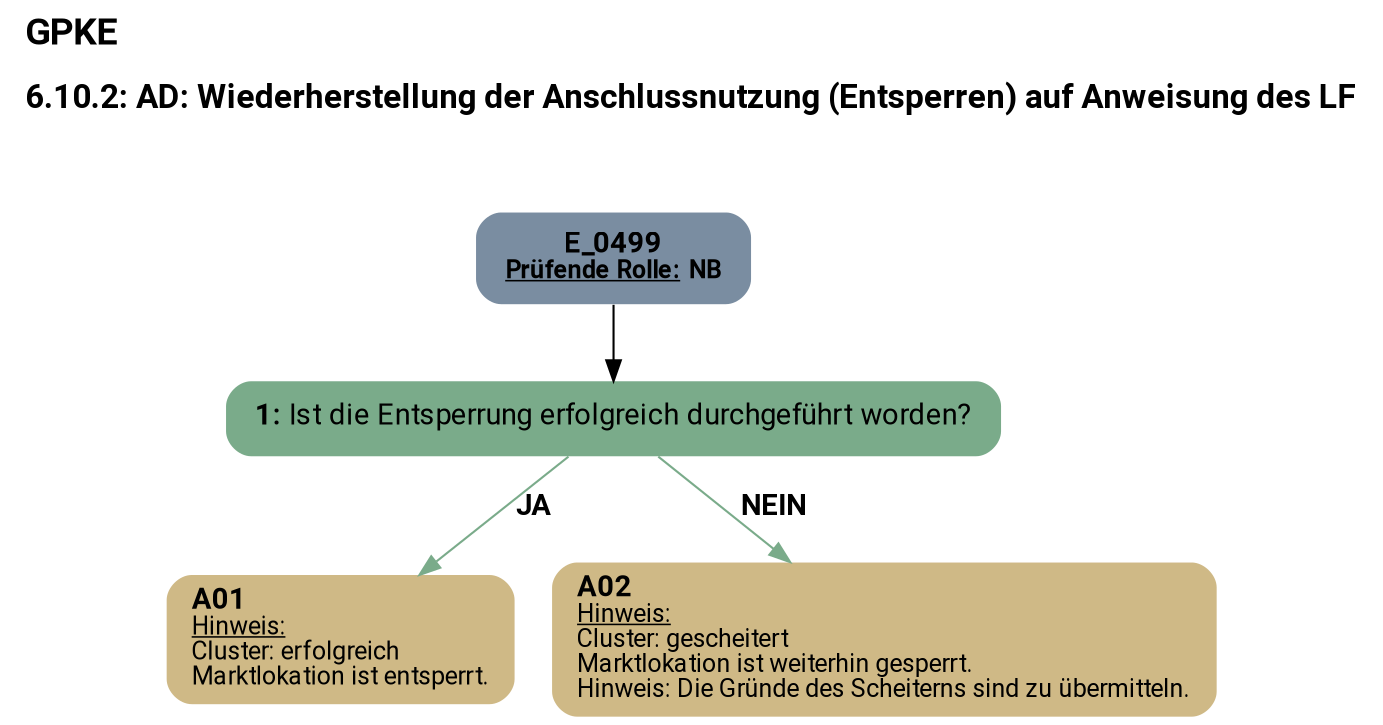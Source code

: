 digraph D {
    labelloc="t";
    label=<<B><FONT POINT-SIZE="18">GPKE</FONT></B><BR align="left"/><BR/><B><FONT POINT-SIZE="16">6.10.2: AD: Wiederherstellung der Anschlussnutzung (Entsperren) auf Anweisung des LF</FONT></B><BR align="left"/><BR/><BR/><BR/>>;
    ratio="compress";
    concentrate=true;
    pack=true;
    rankdir=TB;
    packmode="array";
    size="20,20";
    "Start" [margin="0.2,0.12", shape=box, style="filled,rounded", penwidth=0.0, fillcolor="#7a8da1", label=<<B>E_0499</B><BR align="center"/><FONT point-size="12"><B><U>Prüfende Rolle:</U> NB</B></FONT><BR align="center"/>>, fontname="Roboto, sans-serif"];
    "1" [margin="0.2,0.12", shape=box, style="filled,rounded", penwidth=0.0, fillcolor="#7aab8a", label=<<B>1: </B>Ist die Entsperrung erfolgreich durchgeführt worden?<BR align="left"/>>, fontname="Roboto, sans-serif"];
    "A01" [margin="0.17,0.08", shape=box, style="filled,rounded", penwidth=0.0, fillcolor="#cfb986", label=<<B>A01</B><BR align="left"/><FONT point-size="12"><U>Hinweis:</U><BR align="left"/>Cluster: erfolgreich<BR align="left"/>Marktlokation ist entsperrt.<BR align="left"/></FONT>>, fontname="Roboto, sans-serif"];
    "A02" [margin="0.17,0.08", shape=box, style="filled,rounded", penwidth=0.0, fillcolor="#cfb986", label=<<B>A02</B><BR align="left"/><FONT point-size="12"><U>Hinweis:</U><BR align="left"/>Cluster: gescheitert<BR align="left"/>Marktlokation ist weiterhin gesperrt.<BR align="left"/>Hinweis: Die Gründe des Scheiterns sind zu übermitteln.<BR align="left"/></FONT>>, fontname="Roboto, sans-serif"];

    "Start" -> "1";
    "1" -> "A01" [label=<<B>JA</B>>, color="#7aab8a", fontname="Roboto, sans-serif"];
    "1" -> "A02" [label=<<B>NEIN</B>>, color="#7aab8a", fontname="Roboto, sans-serif"];

    bgcolor="transparent";
fontname="Roboto, sans-serif";
}
